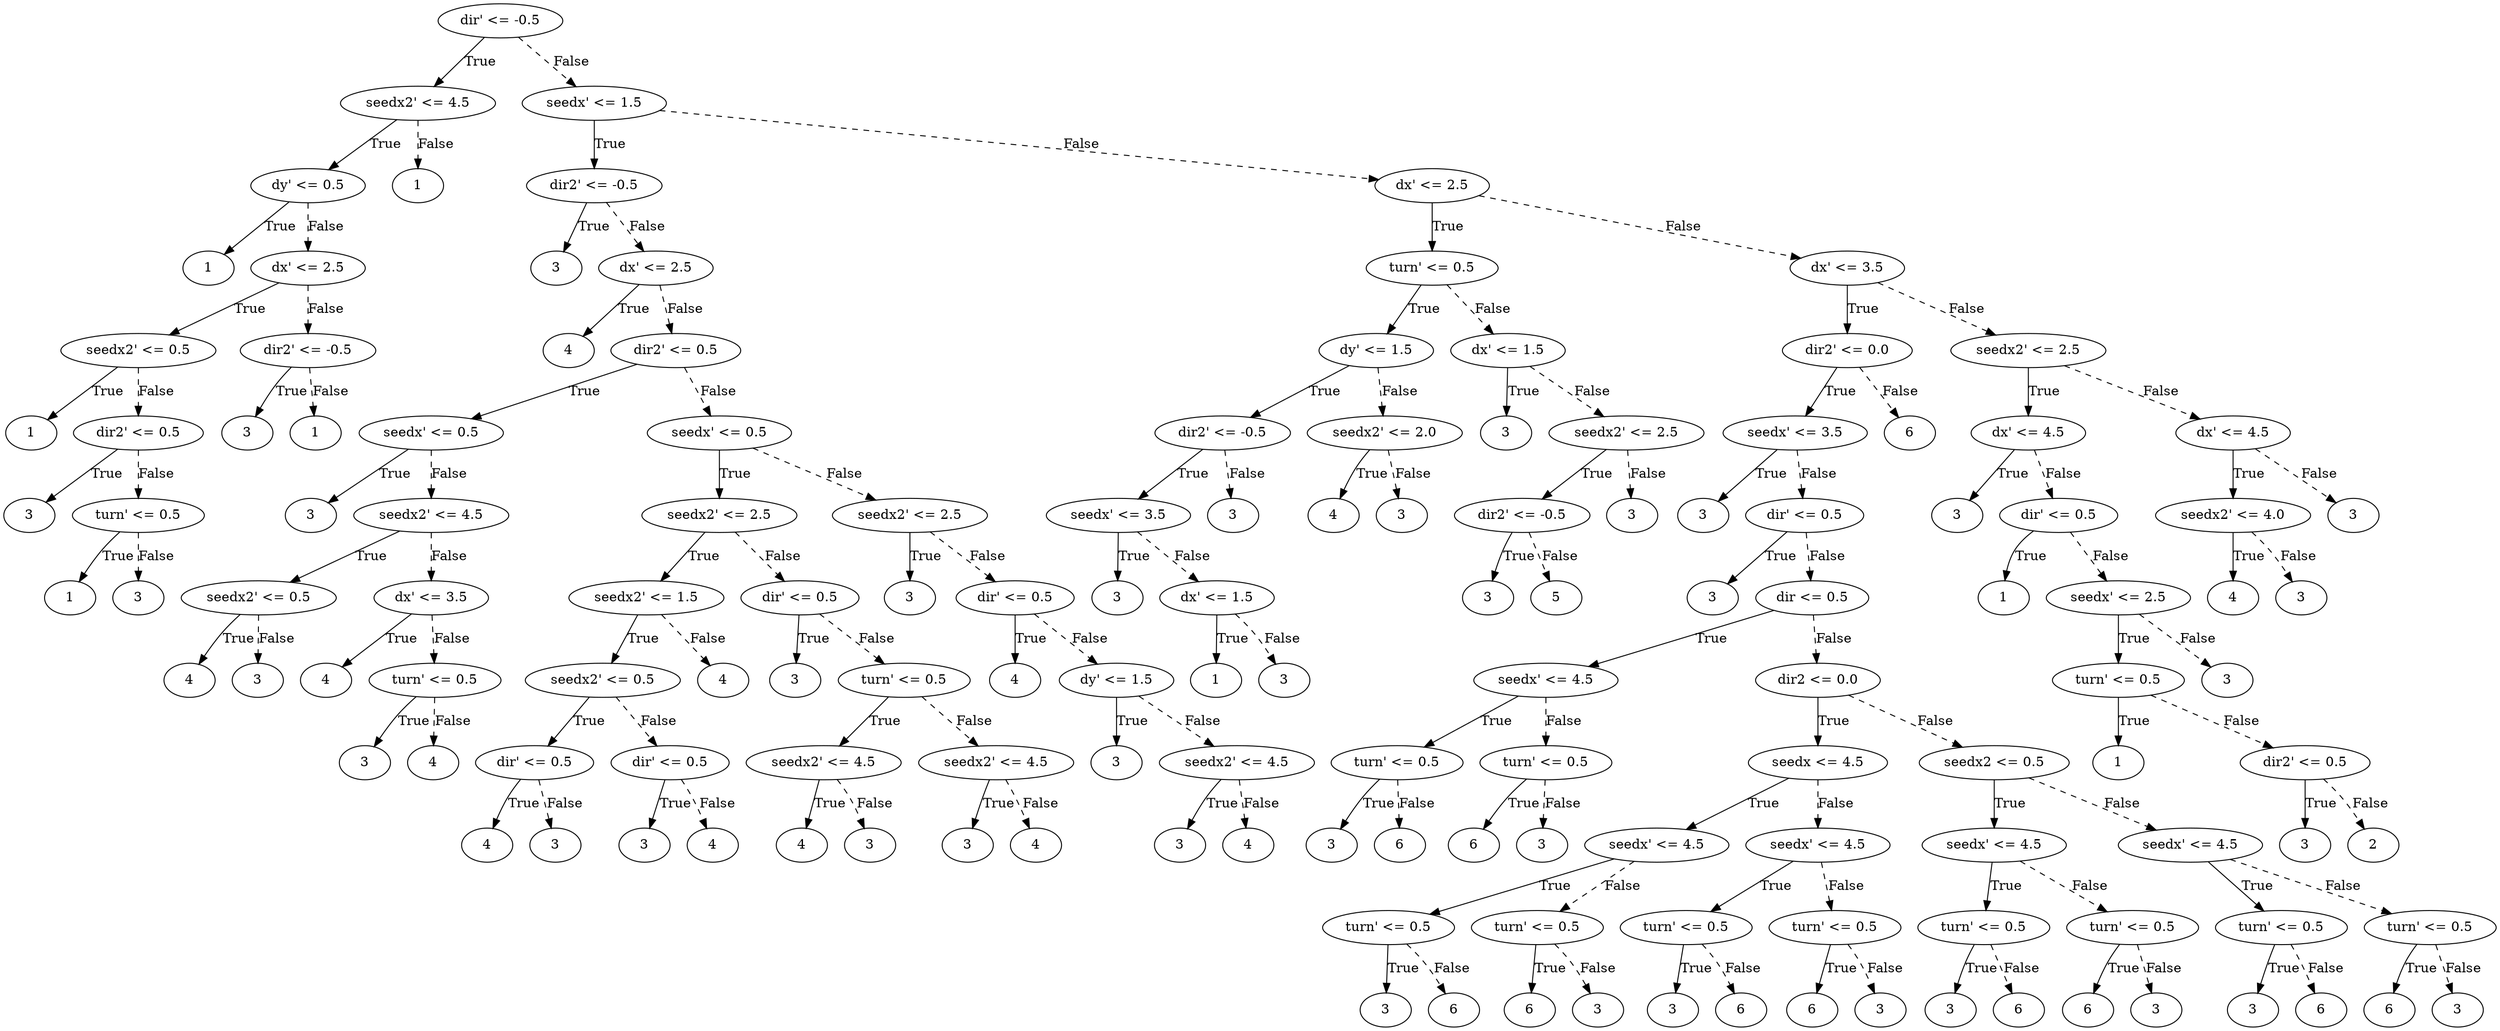 digraph {
0 [label="dir' <= -0.5"];
1 [label="seedx2' <= 4.5"];
2 [label="dy' <= 0.5"];
3 [label="1"];
2 -> 3 [label="True"];
4 [label="dx' <= 2.5"];
5 [label="seedx2' <= 0.5"];
6 [label="1"];
5 -> 6 [label="True"];
7 [label="dir2' <= 0.5"];
8 [label="3"];
7 -> 8 [label="True"];
9 [label="turn' <= 0.5"];
10 [label="1"];
9 -> 10 [label="True"];
11 [label="3"];
9 -> 11 [style="dashed", label="False"];
7 -> 9 [style="dashed", label="False"];
5 -> 7 [style="dashed", label="False"];
4 -> 5 [label="True"];
12 [label="dir2' <= -0.5"];
13 [label="3"];
12 -> 13 [label="True"];
14 [label="1"];
12 -> 14 [style="dashed", label="False"];
4 -> 12 [style="dashed", label="False"];
2 -> 4 [style="dashed", label="False"];
1 -> 2 [label="True"];
15 [label="1"];
1 -> 15 [style="dashed", label="False"];
0 -> 1 [label="True"];
16 [label="seedx' <= 1.5"];
17 [label="dir2' <= -0.5"];
18 [label="3"];
17 -> 18 [label="True"];
19 [label="dx' <= 2.5"];
20 [label="4"];
19 -> 20 [label="True"];
21 [label="dir2' <= 0.5"];
22 [label="seedx' <= 0.5"];
23 [label="3"];
22 -> 23 [label="True"];
24 [label="seedx2' <= 4.5"];
25 [label="seedx2' <= 0.5"];
26 [label="4"];
25 -> 26 [label="True"];
27 [label="3"];
25 -> 27 [style="dashed", label="False"];
24 -> 25 [label="True"];
28 [label="dx' <= 3.5"];
29 [label="4"];
28 -> 29 [label="True"];
30 [label="turn' <= 0.5"];
31 [label="3"];
30 -> 31 [label="True"];
32 [label="4"];
30 -> 32 [style="dashed", label="False"];
28 -> 30 [style="dashed", label="False"];
24 -> 28 [style="dashed", label="False"];
22 -> 24 [style="dashed", label="False"];
21 -> 22 [label="True"];
33 [label="seedx' <= 0.5"];
34 [label="seedx2' <= 2.5"];
35 [label="seedx2' <= 1.5"];
36 [label="seedx2' <= 0.5"];
37 [label="dir' <= 0.5"];
38 [label="4"];
37 -> 38 [label="True"];
39 [label="3"];
37 -> 39 [style="dashed", label="False"];
36 -> 37 [label="True"];
40 [label="dir' <= 0.5"];
41 [label="3"];
40 -> 41 [label="True"];
42 [label="4"];
40 -> 42 [style="dashed", label="False"];
36 -> 40 [style="dashed", label="False"];
35 -> 36 [label="True"];
43 [label="4"];
35 -> 43 [style="dashed", label="False"];
34 -> 35 [label="True"];
44 [label="dir' <= 0.5"];
45 [label="3"];
44 -> 45 [label="True"];
46 [label="turn' <= 0.5"];
47 [label="seedx2' <= 4.5"];
48 [label="4"];
47 -> 48 [label="True"];
49 [label="3"];
47 -> 49 [style="dashed", label="False"];
46 -> 47 [label="True"];
50 [label="seedx2' <= 4.5"];
51 [label="3"];
50 -> 51 [label="True"];
52 [label="4"];
50 -> 52 [style="dashed", label="False"];
46 -> 50 [style="dashed", label="False"];
44 -> 46 [style="dashed", label="False"];
34 -> 44 [style="dashed", label="False"];
33 -> 34 [label="True"];
53 [label="seedx2' <= 2.5"];
54 [label="3"];
53 -> 54 [label="True"];
55 [label="dir' <= 0.5"];
56 [label="4"];
55 -> 56 [label="True"];
57 [label="dy' <= 1.5"];
58 [label="3"];
57 -> 58 [label="True"];
59 [label="seedx2' <= 4.5"];
60 [label="3"];
59 -> 60 [label="True"];
61 [label="4"];
59 -> 61 [style="dashed", label="False"];
57 -> 59 [style="dashed", label="False"];
55 -> 57 [style="dashed", label="False"];
53 -> 55 [style="dashed", label="False"];
33 -> 53 [style="dashed", label="False"];
21 -> 33 [style="dashed", label="False"];
19 -> 21 [style="dashed", label="False"];
17 -> 19 [style="dashed", label="False"];
16 -> 17 [label="True"];
62 [label="dx' <= 2.5"];
63 [label="turn' <= 0.5"];
64 [label="dy' <= 1.5"];
65 [label="dir2' <= -0.5"];
66 [label="seedx' <= 3.5"];
67 [label="3"];
66 -> 67 [label="True"];
68 [label="dx' <= 1.5"];
69 [label="1"];
68 -> 69 [label="True"];
70 [label="3"];
68 -> 70 [style="dashed", label="False"];
66 -> 68 [style="dashed", label="False"];
65 -> 66 [label="True"];
71 [label="3"];
65 -> 71 [style="dashed", label="False"];
64 -> 65 [label="True"];
72 [label="seedx2' <= 2.0"];
73 [label="4"];
72 -> 73 [label="True"];
74 [label="3"];
72 -> 74 [style="dashed", label="False"];
64 -> 72 [style="dashed", label="False"];
63 -> 64 [label="True"];
75 [label="dx' <= 1.5"];
76 [label="3"];
75 -> 76 [label="True"];
77 [label="seedx2' <= 2.5"];
78 [label="dir2' <= -0.5"];
79 [label="3"];
78 -> 79 [label="True"];
80 [label="5"];
78 -> 80 [style="dashed", label="False"];
77 -> 78 [label="True"];
81 [label="3"];
77 -> 81 [style="dashed", label="False"];
75 -> 77 [style="dashed", label="False"];
63 -> 75 [style="dashed", label="False"];
62 -> 63 [label="True"];
82 [label="dx' <= 3.5"];
83 [label="dir2' <= 0.0"];
84 [label="seedx' <= 3.5"];
85 [label="3"];
84 -> 85 [label="True"];
86 [label="dir' <= 0.5"];
87 [label="3"];
86 -> 87 [label="True"];
88 [label="dir <= 0.5"];
89 [label="seedx' <= 4.5"];
90 [label="turn' <= 0.5"];
91 [label="3"];
90 -> 91 [label="True"];
92 [label="6"];
90 -> 92 [style="dashed", label="False"];
89 -> 90 [label="True"];
93 [label="turn' <= 0.5"];
94 [label="6"];
93 -> 94 [label="True"];
95 [label="3"];
93 -> 95 [style="dashed", label="False"];
89 -> 93 [style="dashed", label="False"];
88 -> 89 [label="True"];
96 [label="dir2 <= 0.0"];
97 [label="seedx <= 4.5"];
98 [label="seedx' <= 4.5"];
99 [label="turn' <= 0.5"];
100 [label="3"];
99 -> 100 [label="True"];
101 [label="6"];
99 -> 101 [style="dashed", label="False"];
98 -> 99 [label="True"];
102 [label="turn' <= 0.5"];
103 [label="6"];
102 -> 103 [label="True"];
104 [label="3"];
102 -> 104 [style="dashed", label="False"];
98 -> 102 [style="dashed", label="False"];
97 -> 98 [label="True"];
105 [label="seedx' <= 4.5"];
106 [label="turn' <= 0.5"];
107 [label="3"];
106 -> 107 [label="True"];
108 [label="6"];
106 -> 108 [style="dashed", label="False"];
105 -> 106 [label="True"];
109 [label="turn' <= 0.5"];
110 [label="6"];
109 -> 110 [label="True"];
111 [label="3"];
109 -> 111 [style="dashed", label="False"];
105 -> 109 [style="dashed", label="False"];
97 -> 105 [style="dashed", label="False"];
96 -> 97 [label="True"];
112 [label="seedx2 <= 0.5"];
113 [label="seedx' <= 4.5"];
114 [label="turn' <= 0.5"];
115 [label="3"];
114 -> 115 [label="True"];
116 [label="6"];
114 -> 116 [style="dashed", label="False"];
113 -> 114 [label="True"];
117 [label="turn' <= 0.5"];
118 [label="6"];
117 -> 118 [label="True"];
119 [label="3"];
117 -> 119 [style="dashed", label="False"];
113 -> 117 [style="dashed", label="False"];
112 -> 113 [label="True"];
120 [label="seedx' <= 4.5"];
121 [label="turn' <= 0.5"];
122 [label="3"];
121 -> 122 [label="True"];
123 [label="6"];
121 -> 123 [style="dashed", label="False"];
120 -> 121 [label="True"];
124 [label="turn' <= 0.5"];
125 [label="6"];
124 -> 125 [label="True"];
126 [label="3"];
124 -> 126 [style="dashed", label="False"];
120 -> 124 [style="dashed", label="False"];
112 -> 120 [style="dashed", label="False"];
96 -> 112 [style="dashed", label="False"];
88 -> 96 [style="dashed", label="False"];
86 -> 88 [style="dashed", label="False"];
84 -> 86 [style="dashed", label="False"];
83 -> 84 [label="True"];
127 [label="6"];
83 -> 127 [style="dashed", label="False"];
82 -> 83 [label="True"];
128 [label="seedx2' <= 2.5"];
129 [label="dx' <= 4.5"];
130 [label="3"];
129 -> 130 [label="True"];
131 [label="dir' <= 0.5"];
132 [label="1"];
131 -> 132 [label="True"];
133 [label="seedx' <= 2.5"];
134 [label="turn' <= 0.5"];
135 [label="1"];
134 -> 135 [label="True"];
136 [label="dir2' <= 0.5"];
137 [label="3"];
136 -> 137 [label="True"];
138 [label="2"];
136 -> 138 [style="dashed", label="False"];
134 -> 136 [style="dashed", label="False"];
133 -> 134 [label="True"];
139 [label="3"];
133 -> 139 [style="dashed", label="False"];
131 -> 133 [style="dashed", label="False"];
129 -> 131 [style="dashed", label="False"];
128 -> 129 [label="True"];
140 [label="dx' <= 4.5"];
141 [label="seedx2' <= 4.0"];
142 [label="4"];
141 -> 142 [label="True"];
143 [label="3"];
141 -> 143 [style="dashed", label="False"];
140 -> 141 [label="True"];
144 [label="3"];
140 -> 144 [style="dashed", label="False"];
128 -> 140 [style="dashed", label="False"];
82 -> 128 [style="dashed", label="False"];
62 -> 82 [style="dashed", label="False"];
16 -> 62 [style="dashed", label="False"];
0 -> 16 [style="dashed", label="False"];

}
